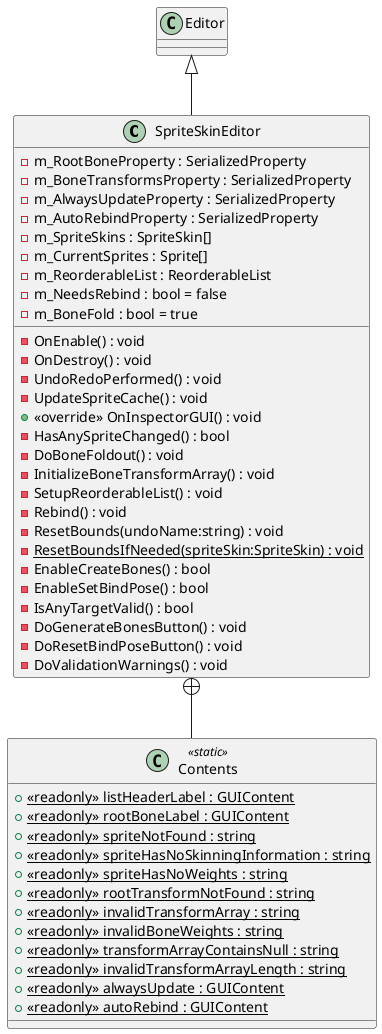 @startuml
class SpriteSkinEditor {
    - m_RootBoneProperty : SerializedProperty
    - m_BoneTransformsProperty : SerializedProperty
    - m_AlwaysUpdateProperty : SerializedProperty
    - m_AutoRebindProperty : SerializedProperty
    - m_SpriteSkins : SpriteSkin[]
    - m_CurrentSprites : Sprite[]
    - m_ReorderableList : ReorderableList
    - m_NeedsRebind : bool = false
    - m_BoneFold : bool = true
    - OnEnable() : void
    - OnDestroy() : void
    - UndoRedoPerformed() : void
    - UpdateSpriteCache() : void
    + <<override>> OnInspectorGUI() : void
    - HasAnySpriteChanged() : bool
    - DoBoneFoldout() : void
    - InitializeBoneTransformArray() : void
    - SetupReorderableList() : void
    - Rebind() : void
    - ResetBounds(undoName:string) : void
    {static} - ResetBoundsIfNeeded(spriteSkin:SpriteSkin) : void
    - EnableCreateBones() : bool
    - EnableSetBindPose() : bool
    - IsAnyTargetValid() : bool
    - DoGenerateBonesButton() : void
    - DoResetBindPoseButton() : void
    - DoValidationWarnings() : void
}
class Contents <<static>> {
    + {static} <<readonly>> listHeaderLabel : GUIContent
    + {static} <<readonly>> rootBoneLabel : GUIContent
    + {static} <<readonly>> spriteNotFound : string
    + {static} <<readonly>> spriteHasNoSkinningInformation : string
    + {static} <<readonly>> spriteHasNoWeights : string
    + {static} <<readonly>> rootTransformNotFound : string
    + {static} <<readonly>> invalidTransformArray : string
    + {static} <<readonly>> invalidBoneWeights : string
    + {static} <<readonly>> transformArrayContainsNull : string
    + {static} <<readonly>> invalidTransformArrayLength : string
    + {static} <<readonly>> alwaysUpdate : GUIContent
    + {static} <<readonly>> autoRebind : GUIContent
}
Editor <|-- SpriteSkinEditor
SpriteSkinEditor +-- Contents
@enduml

